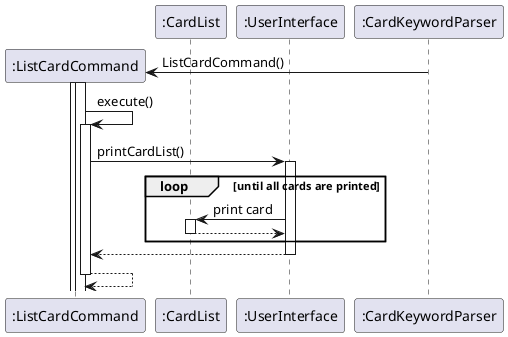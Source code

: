 @startuml CardListSequence

autoactivate on

participant ":ListCardCommand" as ListCardCommand
participant ":CardList" as CardList
participant ":UserInterface" as UserInterface
participant ":CardKeywordParser" as CardKeywordParser


Create ListCardCommand
CardKeywordParser -> ListCardCommand : ListCardCommand()
activate ListCardCommand

ListCardCommand -> ListCardCommand : execute()
ListCardCommand -> UserInterface : printCardList()

loop until all cards are printed
  UserInterface -> CardList : print card
  return
end loop

return

return
@enduml
